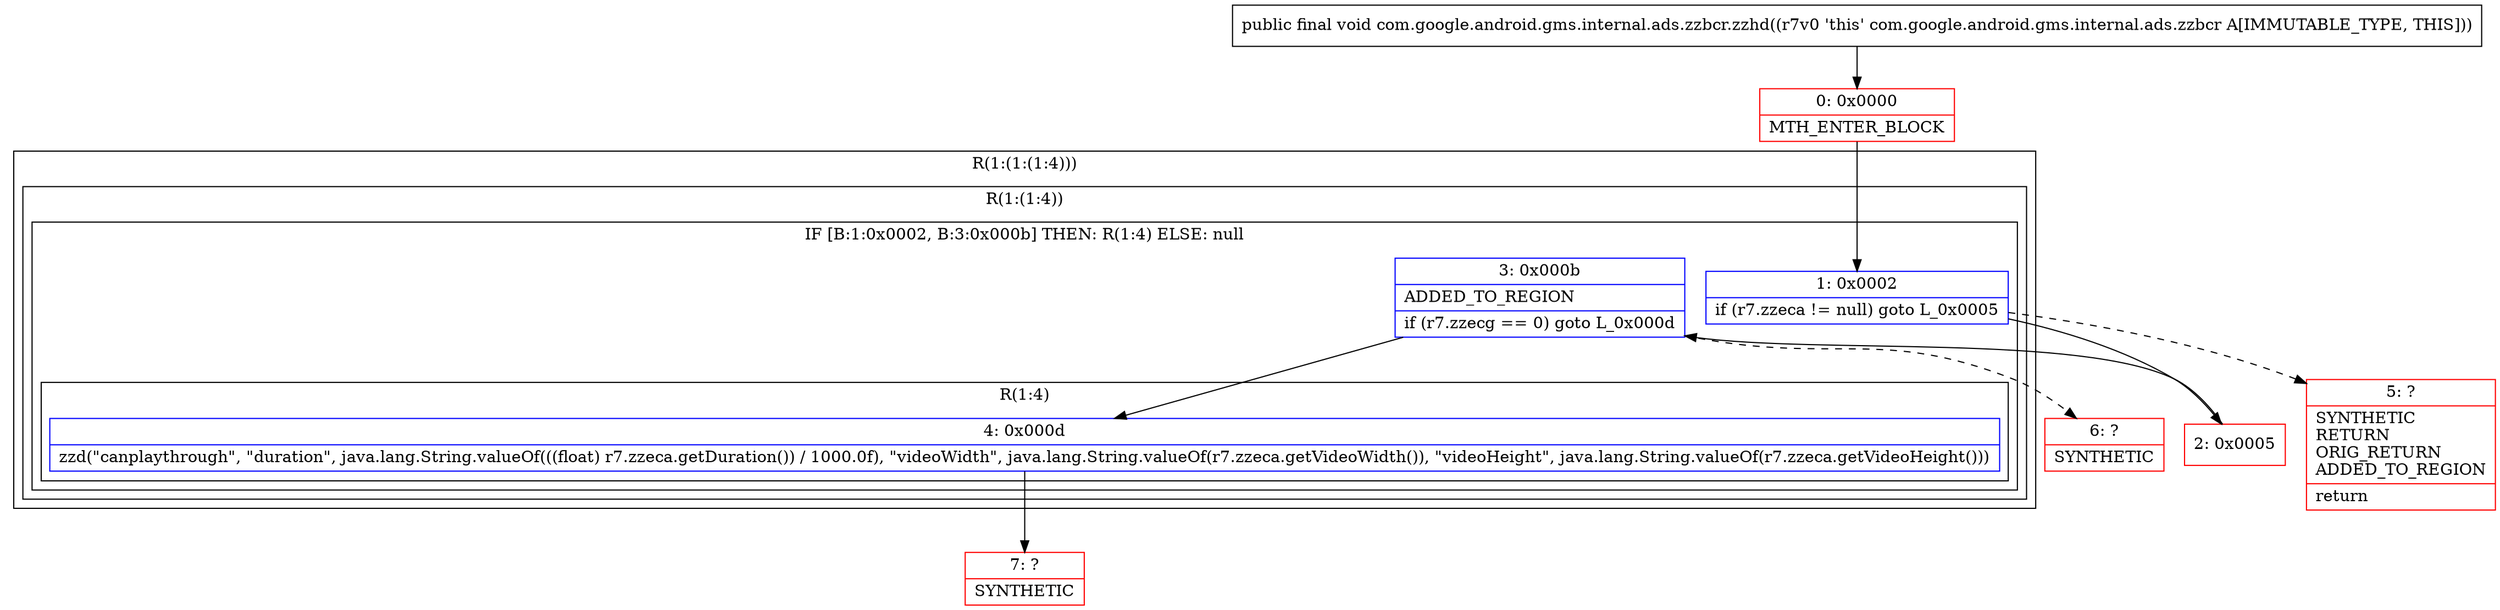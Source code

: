 digraph "CFG forcom.google.android.gms.internal.ads.zzbcr.zzhd()V" {
subgraph cluster_Region_1202176845 {
label = "R(1:(1:(1:4)))";
node [shape=record,color=blue];
subgraph cluster_Region_1758095195 {
label = "R(1:(1:4))";
node [shape=record,color=blue];
subgraph cluster_IfRegion_416507957 {
label = "IF [B:1:0x0002, B:3:0x000b] THEN: R(1:4) ELSE: null";
node [shape=record,color=blue];
Node_1 [shape=record,label="{1\:\ 0x0002|if (r7.zzeca != null) goto L_0x0005\l}"];
Node_3 [shape=record,label="{3\:\ 0x000b|ADDED_TO_REGION\l|if (r7.zzecg == 0) goto L_0x000d\l}"];
subgraph cluster_Region_880373777 {
label = "R(1:4)";
node [shape=record,color=blue];
Node_4 [shape=record,label="{4\:\ 0x000d|zzd(\"canplaythrough\", \"duration\", java.lang.String.valueOf(((float) r7.zzeca.getDuration()) \/ 1000.0f), \"videoWidth\", java.lang.String.valueOf(r7.zzeca.getVideoWidth()), \"videoHeight\", java.lang.String.valueOf(r7.zzeca.getVideoHeight()))\l}"];
}
}
}
}
Node_0 [shape=record,color=red,label="{0\:\ 0x0000|MTH_ENTER_BLOCK\l}"];
Node_2 [shape=record,color=red,label="{2\:\ 0x0005}"];
Node_5 [shape=record,color=red,label="{5\:\ ?|SYNTHETIC\lRETURN\lORIG_RETURN\lADDED_TO_REGION\l|return\l}"];
Node_6 [shape=record,color=red,label="{6\:\ ?|SYNTHETIC\l}"];
Node_7 [shape=record,color=red,label="{7\:\ ?|SYNTHETIC\l}"];
MethodNode[shape=record,label="{public final void com.google.android.gms.internal.ads.zzbcr.zzhd((r7v0 'this' com.google.android.gms.internal.ads.zzbcr A[IMMUTABLE_TYPE, THIS])) }"];
MethodNode -> Node_0;
Node_1 -> Node_2;
Node_1 -> Node_5[style=dashed];
Node_3 -> Node_4;
Node_3 -> Node_6[style=dashed];
Node_4 -> Node_7;
Node_0 -> Node_1;
Node_2 -> Node_3;
}


